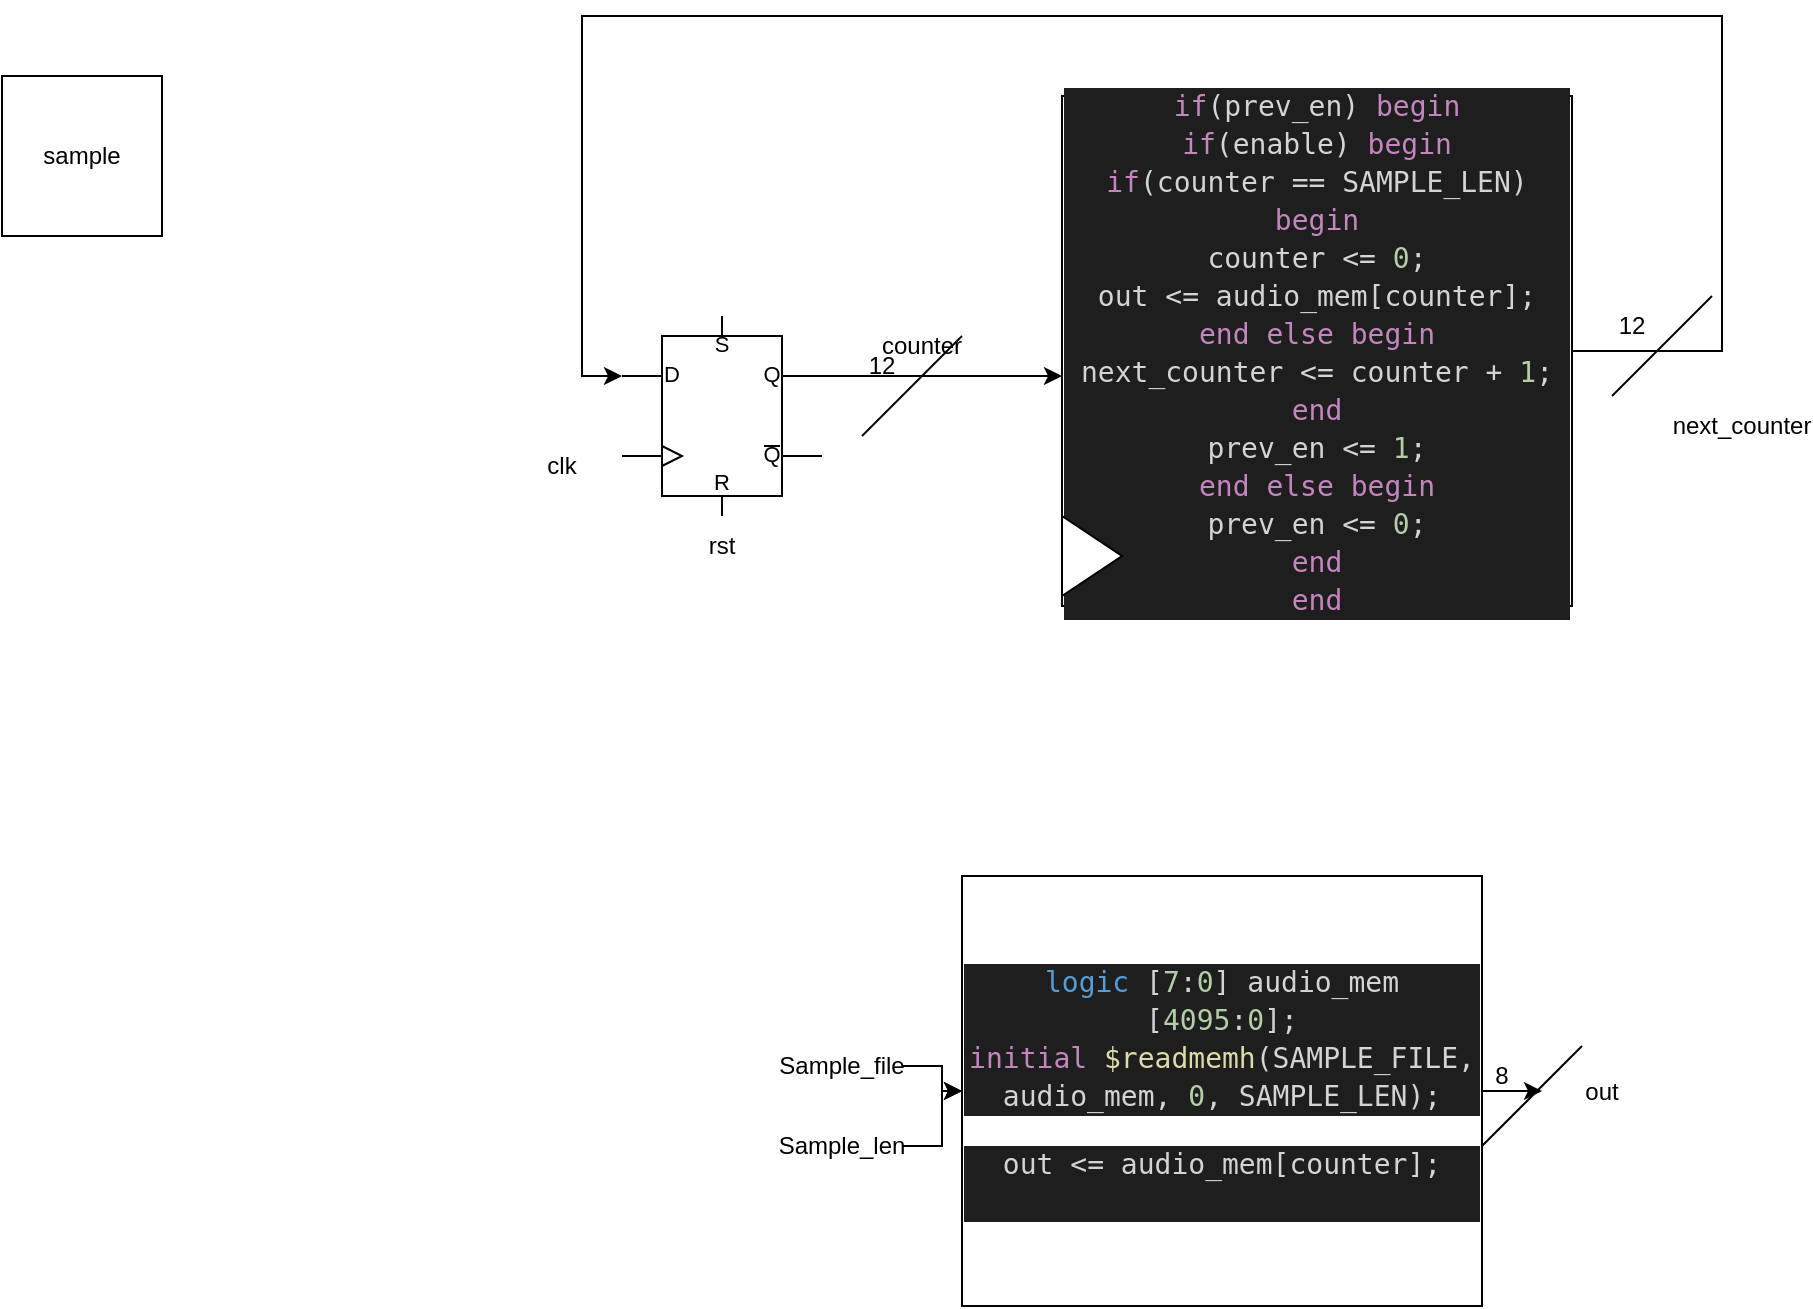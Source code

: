 <mxfile version="21.1.4" type="github">
  <diagram name="Page-1" id="BcCYY3gj11FTohZ3aPDq">
    <mxGraphModel dx="1360" dy="795" grid="1" gridSize="10" guides="1" tooltips="1" connect="1" arrows="1" fold="1" page="1" pageScale="1" pageWidth="850" pageHeight="1100" math="0" shadow="0">
      <root>
        <mxCell id="0" />
        <mxCell id="1" parent="0" />
        <mxCell id="mzFIE9k1Cb8Y-Et-fZ8_-1" value="sample" style="whiteSpace=wrap;html=1;aspect=fixed;" parent="1" vertex="1">
          <mxGeometry x="50" y="40" width="80" height="80" as="geometry" />
        </mxCell>
        <mxCell id="BT8ykEn1xxP8derM4OGX-4" style="edgeStyle=orthogonalEdgeStyle;rounded=0;orthogonalLoop=1;jettySize=auto;html=1;exitX=1;exitY=0.3;exitDx=0;exitDy=0;exitPerimeter=0;entryX=0;entryY=0.549;entryDx=0;entryDy=0;entryPerimeter=0;" edge="1" parent="1" source="mzFIE9k1Cb8Y-Et-fZ8_-4" target="BT8ykEn1xxP8derM4OGX-2">
          <mxGeometry relative="1" as="geometry" />
        </mxCell>
        <mxCell id="mzFIE9k1Cb8Y-Et-fZ8_-4" value="" style="verticalLabelPosition=bottom;shadow=0;dashed=0;align=center;html=1;verticalAlign=top;shape=mxgraph.electrical.logic_gates.d_type_rs_flip-flop;" parent="1" vertex="1">
          <mxGeometry x="360" y="160" width="100" height="100" as="geometry" />
        </mxCell>
        <mxCell id="mzFIE9k1Cb8Y-Et-fZ8_-6" value="&lt;div&gt;clk&lt;/div&gt;" style="text;html=1;strokeColor=none;fillColor=none;align=center;verticalAlign=middle;whiteSpace=wrap;rounded=0;" parent="1" vertex="1">
          <mxGeometry x="300" y="220" width="60" height="30" as="geometry" />
        </mxCell>
        <mxCell id="mzFIE9k1Cb8Y-Et-fZ8_-36" style="edgeStyle=orthogonalEdgeStyle;rounded=0;orthogonalLoop=1;jettySize=auto;html=1;" parent="1" source="mzFIE9k1Cb8Y-Et-fZ8_-26" target="mzFIE9k1Cb8Y-Et-fZ8_-31" edge="1">
          <mxGeometry relative="1" as="geometry" />
        </mxCell>
        <mxCell id="mzFIE9k1Cb8Y-Et-fZ8_-26" value="&lt;div style=&quot;color: rgb(212, 212, 212); background-color: rgb(30, 30, 30); font-family: &amp;quot;Droid Sans Mono&amp;quot;, &amp;quot;monospace&amp;quot;, monospace; font-weight: normal; font-size: 14px; line-height: 19px;&quot;&gt;&lt;div&gt;&lt;span style=&quot;color: #569cd6;&quot;&gt;logic&lt;/span&gt;&lt;span style=&quot;color: #d4d4d4;&quot;&gt; [&lt;/span&gt;&lt;span style=&quot;color: #b5cea8;&quot;&gt;7&lt;/span&gt;&lt;span style=&quot;color: #d4d4d4;&quot;&gt;:&lt;/span&gt;&lt;span style=&quot;color: #b5cea8;&quot;&gt;0&lt;/span&gt;&lt;span style=&quot;color: #d4d4d4;&quot;&gt;] audio_mem [&lt;/span&gt;&lt;span style=&quot;color: #b5cea8;&quot;&gt;4095&lt;/span&gt;&lt;span style=&quot;color: #d4d4d4;&quot;&gt;:&lt;/span&gt;&lt;span style=&quot;color: #b5cea8;&quot;&gt;0&lt;/span&gt;&lt;span style=&quot;color: #d4d4d4;&quot;&gt;];&lt;/span&gt;&lt;/div&gt;&lt;div&gt;&lt;span style=&quot;color: #d4d4d4;&quot;&gt;  &lt;/span&gt;&lt;span style=&quot;color: #c586c0;&quot;&gt;initial&lt;/span&gt;&lt;span style=&quot;color: #d4d4d4;&quot;&gt; &lt;/span&gt;&lt;span style=&quot;color: #dcdcaa;&quot;&gt;$readmemh&lt;/span&gt;&lt;span style=&quot;color: #d4d4d4;&quot;&gt;(SAMPLE_FILE, audio_mem, &lt;/span&gt;&lt;span style=&quot;color: #b5cea8;&quot;&gt;0&lt;/span&gt;&lt;span style=&quot;color: #d4d4d4;&quot;&gt;, SAMPLE_LEN);&lt;/span&gt;&lt;/div&gt;&lt;/div&gt;&lt;div&gt;&lt;br&gt;&lt;/div&gt;&lt;div&gt;&lt;div style=&quot;color: rgb(212, 212, 212); background-color: rgb(30, 30, 30); font-family: &amp;quot;Droid Sans Mono&amp;quot;, &amp;quot;monospace&amp;quot;, monospace; font-weight: normal; font-size: 14px; line-height: 19px;&quot;&gt;&lt;div&gt;      out &amp;lt;= audio_mem[counter];&lt;/div&gt;&lt;div&gt;&lt;span style=&quot;color: #d4d4d4;&quot;&gt;&lt;br&gt;&lt;/span&gt;&lt;/div&gt;&lt;/div&gt;&lt;/div&gt;" style="rounded=0;whiteSpace=wrap;html=1;" parent="1" vertex="1">
          <mxGeometry x="530" y="440" width="260" height="215" as="geometry" />
        </mxCell>
        <mxCell id="mzFIE9k1Cb8Y-Et-fZ8_-32" style="edgeStyle=orthogonalEdgeStyle;rounded=0;orthogonalLoop=1;jettySize=auto;html=1;" parent="1" source="mzFIE9k1Cb8Y-Et-fZ8_-27" target="mzFIE9k1Cb8Y-Et-fZ8_-26" edge="1">
          <mxGeometry relative="1" as="geometry" />
        </mxCell>
        <mxCell id="mzFIE9k1Cb8Y-Et-fZ8_-27" value="Sample_file" style="text;html=1;strokeColor=none;fillColor=none;align=center;verticalAlign=middle;whiteSpace=wrap;rounded=0;" parent="1" vertex="1">
          <mxGeometry x="440" y="520" width="60" height="30" as="geometry" />
        </mxCell>
        <mxCell id="mzFIE9k1Cb8Y-Et-fZ8_-33" style="edgeStyle=orthogonalEdgeStyle;rounded=0;orthogonalLoop=1;jettySize=auto;html=1;" parent="1" source="mzFIE9k1Cb8Y-Et-fZ8_-28" target="mzFIE9k1Cb8Y-Et-fZ8_-26" edge="1">
          <mxGeometry relative="1" as="geometry" />
        </mxCell>
        <mxCell id="mzFIE9k1Cb8Y-Et-fZ8_-28" value="Sample_len" style="text;html=1;strokeColor=none;fillColor=none;align=center;verticalAlign=middle;whiteSpace=wrap;rounded=0;" parent="1" vertex="1">
          <mxGeometry x="440" y="560" width="60" height="30" as="geometry" />
        </mxCell>
        <mxCell id="mzFIE9k1Cb8Y-Et-fZ8_-31" value="out" style="text;html=1;strokeColor=none;fillColor=none;align=center;verticalAlign=middle;whiteSpace=wrap;rounded=0;" parent="1" vertex="1">
          <mxGeometry x="820" y="532.5" width="60" height="30" as="geometry" />
        </mxCell>
        <mxCell id="BT8ykEn1xxP8derM4OGX-1" value="rst" style="text;html=1;strokeColor=none;fillColor=none;align=center;verticalAlign=middle;whiteSpace=wrap;rounded=0;" vertex="1" parent="1">
          <mxGeometry x="380" y="260" width="60" height="30" as="geometry" />
        </mxCell>
        <mxCell id="BT8ykEn1xxP8derM4OGX-6" style="edgeStyle=orthogonalEdgeStyle;rounded=0;orthogonalLoop=1;jettySize=auto;html=1;entryX=0;entryY=0.3;entryDx=0;entryDy=0;entryPerimeter=0;" edge="1" parent="1" source="BT8ykEn1xxP8derM4OGX-2" target="mzFIE9k1Cb8Y-Et-fZ8_-4">
          <mxGeometry relative="1" as="geometry">
            <Array as="points">
              <mxPoint x="910" y="178" />
              <mxPoint x="910" y="10" />
              <mxPoint x="340" y="10" />
              <mxPoint x="340" y="190" />
            </Array>
          </mxGeometry>
        </mxCell>
        <mxCell id="BT8ykEn1xxP8derM4OGX-2" value="&lt;div style=&quot;color: rgb(212, 212, 212); background-color: rgb(30, 30, 30); font-family: &amp;quot;Droid Sans Mono&amp;quot;, &amp;quot;monospace&amp;quot;, monospace; font-weight: normal; font-size: 14px; line-height: 19px;&quot;&gt;&lt;div&gt;&lt;span style=&quot;color: #c586c0;&quot;&gt;if&lt;/span&gt;&lt;span style=&quot;color: #d4d4d4;&quot;&gt;(prev_en) &lt;/span&gt;&lt;span style=&quot;color: #c586c0;&quot;&gt;begin&lt;/span&gt;&lt;span style=&quot;color: #d4d4d4;&quot;&gt; &lt;/span&gt;&lt;/div&gt;&lt;div&gt;&lt;span style=&quot;color: #d4d4d4;&quot;&gt;        &lt;/span&gt;&lt;span style=&quot;color: #c586c0;&quot;&gt;if&lt;/span&gt;&lt;span style=&quot;color: #d4d4d4;&quot;&gt;(enable) &lt;/span&gt;&lt;span style=&quot;color: #c586c0;&quot;&gt;begin&lt;/span&gt;&lt;/div&gt;&lt;div&gt;&lt;span style=&quot;color: #d4d4d4;&quot;&gt;          &lt;/span&gt;&lt;span style=&quot;color: #c586c0;&quot;&gt;if&lt;/span&gt;&lt;span style=&quot;color: #d4d4d4;&quot;&gt;(counter == SAMPLE_LEN) &lt;/span&gt;&lt;span style=&quot;color: #c586c0;&quot;&gt;begin&lt;/span&gt;&lt;/div&gt;&lt;div&gt;&lt;span style=&quot;color: #d4d4d4;&quot;&gt;            counter &amp;lt;= &lt;/span&gt;&lt;span style=&quot;color: #b5cea8;&quot;&gt;0&lt;/span&gt;&lt;span style=&quot;color: #d4d4d4;&quot;&gt;;&lt;/span&gt;&lt;/div&gt;&lt;div&gt;&lt;span style=&quot;color: #d4d4d4;&quot;&gt;            out &amp;lt;= audio_mem[counter];&lt;/span&gt;&lt;/div&gt;&lt;div&gt;&lt;span style=&quot;color: #d4d4d4;&quot;&gt;          &lt;/span&gt;&lt;span style=&quot;color: #c586c0;&quot;&gt;end&lt;/span&gt;&lt;span style=&quot;color: #d4d4d4;&quot;&gt; &lt;/span&gt;&lt;span style=&quot;color: #c586c0;&quot;&gt;else&lt;/span&gt;&lt;span style=&quot;color: #d4d4d4;&quot;&gt; &lt;/span&gt;&lt;span style=&quot;color: #c586c0;&quot;&gt;begin&lt;/span&gt;&lt;/div&gt;&lt;div&gt;&lt;span style=&quot;color: #d4d4d4;&quot;&gt;            next_counter &amp;lt;= counter + &lt;/span&gt;&lt;span style=&quot;color: #b5cea8;&quot;&gt;1&lt;/span&gt;&lt;span style=&quot;color: #d4d4d4;&quot;&gt;;&lt;/span&gt;&lt;/div&gt;&lt;div&gt;&lt;span style=&quot;color: #d4d4d4;&quot;&gt;          &lt;/span&gt;&lt;span style=&quot;color: #c586c0;&quot;&gt;end&lt;/span&gt;&lt;/div&gt;&lt;div&gt;&lt;span style=&quot;color: #d4d4d4;&quot;&gt;          prev_en &amp;lt;= &lt;/span&gt;&lt;span style=&quot;color: #b5cea8;&quot;&gt;1&lt;/span&gt;&lt;span style=&quot;color: #d4d4d4;&quot;&gt;;&lt;/span&gt;&lt;/div&gt;&lt;div&gt;&lt;span style=&quot;color: #d4d4d4;&quot;&gt;        &lt;/span&gt;&lt;span style=&quot;color: #c586c0;&quot;&gt;end&lt;/span&gt;&lt;span style=&quot;color: #d4d4d4;&quot;&gt; &lt;/span&gt;&lt;span style=&quot;color: #c586c0;&quot;&gt;else&lt;/span&gt;&lt;span style=&quot;color: #d4d4d4;&quot;&gt; &lt;/span&gt;&lt;span style=&quot;color: #c586c0;&quot;&gt;begin&lt;/span&gt;&lt;/div&gt;&lt;div&gt;&lt;span style=&quot;color: #d4d4d4;&quot;&gt;          prev_en &amp;lt;= &lt;/span&gt;&lt;span style=&quot;color: #b5cea8;&quot;&gt;0&lt;/span&gt;&lt;span style=&quot;color: #d4d4d4;&quot;&gt;;&lt;/span&gt;&lt;/div&gt;&lt;div&gt;&lt;span style=&quot;color: #d4d4d4;&quot;&gt;        &lt;/span&gt;&lt;span style=&quot;color: #c586c0;&quot;&gt;end&lt;/span&gt;&lt;/div&gt;&lt;div&gt;&lt;span style=&quot;color: #d4d4d4;&quot;&gt;      &lt;/span&gt;&lt;span style=&quot;color: #c586c0;&quot;&gt;end&lt;/span&gt;&lt;/div&gt;&lt;/div&gt;" style="whiteSpace=wrap;html=1;aspect=fixed;" vertex="1" parent="1">
          <mxGeometry x="580" y="50" width="255" height="255" as="geometry" />
        </mxCell>
        <mxCell id="BT8ykEn1xxP8derM4OGX-3" value="" style="triangle;whiteSpace=wrap;html=1;" vertex="1" parent="1">
          <mxGeometry x="580" y="260" width="30" height="40" as="geometry" />
        </mxCell>
        <mxCell id="BT8ykEn1xxP8derM4OGX-5" value="counter" style="text;html=1;strokeColor=none;fillColor=none;align=center;verticalAlign=middle;whiteSpace=wrap;rounded=0;" vertex="1" parent="1">
          <mxGeometry x="480" y="160" width="60" height="30" as="geometry" />
        </mxCell>
        <mxCell id="BT8ykEn1xxP8derM4OGX-7" value="next_counter" style="text;html=1;strokeColor=none;fillColor=none;align=center;verticalAlign=middle;whiteSpace=wrap;rounded=0;" vertex="1" parent="1">
          <mxGeometry x="890" y="200" width="60" height="30" as="geometry" />
        </mxCell>
        <mxCell id="BT8ykEn1xxP8derM4OGX-11" value="" style="endArrow=none;html=1;rounded=0;" edge="1" parent="1">
          <mxGeometry width="50" height="50" relative="1" as="geometry">
            <mxPoint x="855" y="200" as="sourcePoint" />
            <mxPoint x="905" y="150" as="targetPoint" />
          </mxGeometry>
        </mxCell>
        <mxCell id="BT8ykEn1xxP8derM4OGX-12" value="12" style="text;html=1;strokeColor=none;fillColor=none;align=center;verticalAlign=middle;whiteSpace=wrap;rounded=0;" vertex="1" parent="1">
          <mxGeometry x="835" y="150" width="60" height="30" as="geometry" />
        </mxCell>
        <mxCell id="BT8ykEn1xxP8derM4OGX-13" value="" style="endArrow=none;html=1;rounded=0;" edge="1" parent="1">
          <mxGeometry width="50" height="50" relative="1" as="geometry">
            <mxPoint x="480" y="220" as="sourcePoint" />
            <mxPoint x="530" y="170" as="targetPoint" />
          </mxGeometry>
        </mxCell>
        <mxCell id="BT8ykEn1xxP8derM4OGX-14" value="12" style="text;html=1;strokeColor=none;fillColor=none;align=center;verticalAlign=middle;whiteSpace=wrap;rounded=0;" vertex="1" parent="1">
          <mxGeometry x="460" y="170" width="60" height="30" as="geometry" />
        </mxCell>
        <mxCell id="BT8ykEn1xxP8derM4OGX-17" value="" style="endArrow=none;html=1;rounded=0;" edge="1" parent="1">
          <mxGeometry width="50" height="50" relative="1" as="geometry">
            <mxPoint x="790" y="575" as="sourcePoint" />
            <mxPoint x="840" y="525" as="targetPoint" />
          </mxGeometry>
        </mxCell>
        <mxCell id="BT8ykEn1xxP8derM4OGX-18" value="8" style="text;html=1;strokeColor=none;fillColor=none;align=center;verticalAlign=middle;whiteSpace=wrap;rounded=0;" vertex="1" parent="1">
          <mxGeometry x="770" y="525" width="60" height="30" as="geometry" />
        </mxCell>
      </root>
    </mxGraphModel>
  </diagram>
</mxfile>
